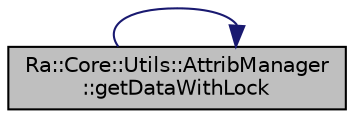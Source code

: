 digraph "Ra::Core::Utils::AttribManager::getDataWithLock"
{
 // INTERACTIVE_SVG=YES
 // LATEX_PDF_SIZE
  edge [fontname="Helvetica",fontsize="10",labelfontname="Helvetica",labelfontsize="10"];
  node [fontname="Helvetica",fontsize="10",shape=record];
  rankdir="LR";
  Node1 [label="Ra::Core::Utils::AttribManager\l::getDataWithLock",height=0.2,width=0.4,color="black", fillcolor="grey75", style="filled", fontcolor="black",tooltip="Get the locked data container from the attrib handle."];
  Node1 -> Node1 [color="midnightblue",fontsize="10",style="solid",fontname="Helvetica"];
}

